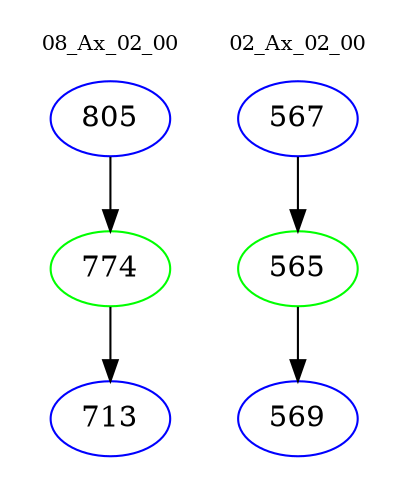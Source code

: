 digraph{
subgraph cluster_0 {
color = white
label = "08_Ax_02_00";
fontsize=10;
T0_805 [label="805", color="blue"]
T0_805 -> T0_774 [color="black"]
T0_774 [label="774", color="green"]
T0_774 -> T0_713 [color="black"]
T0_713 [label="713", color="blue"]
}
subgraph cluster_1 {
color = white
label = "02_Ax_02_00";
fontsize=10;
T1_567 [label="567", color="blue"]
T1_567 -> T1_565 [color="black"]
T1_565 [label="565", color="green"]
T1_565 -> T1_569 [color="black"]
T1_569 [label="569", color="blue"]
}
}
